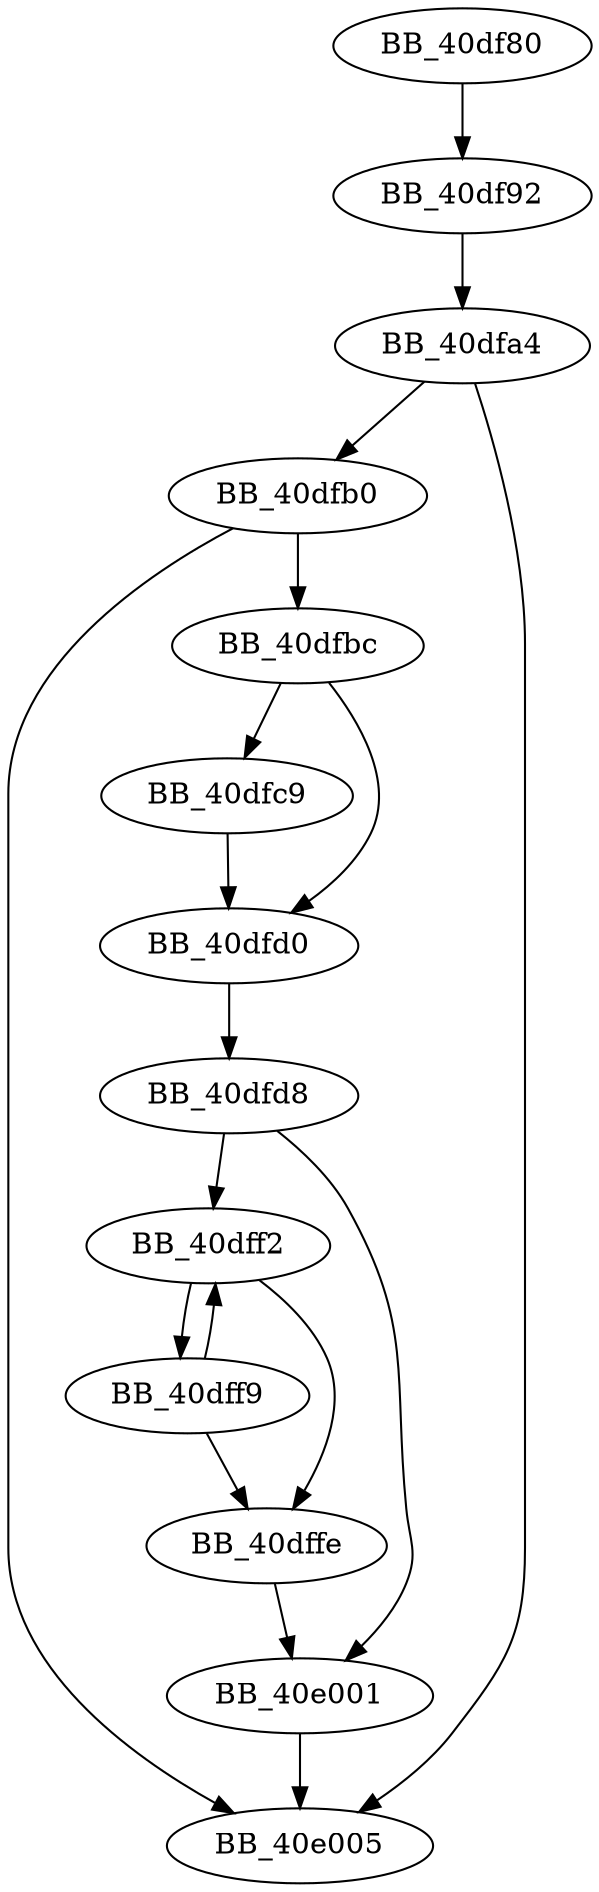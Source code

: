 DiGraph sub_40DF80{
BB_40df80->BB_40df92
BB_40df92->BB_40dfa4
BB_40dfa4->BB_40dfb0
BB_40dfa4->BB_40e005
BB_40dfb0->BB_40dfbc
BB_40dfb0->BB_40e005
BB_40dfbc->BB_40dfc9
BB_40dfbc->BB_40dfd0
BB_40dfc9->BB_40dfd0
BB_40dfd0->BB_40dfd8
BB_40dfd8->BB_40dff2
BB_40dfd8->BB_40e001
BB_40dff2->BB_40dff9
BB_40dff2->BB_40dffe
BB_40dff9->BB_40dff2
BB_40dff9->BB_40dffe
BB_40dffe->BB_40e001
BB_40e001->BB_40e005
}
